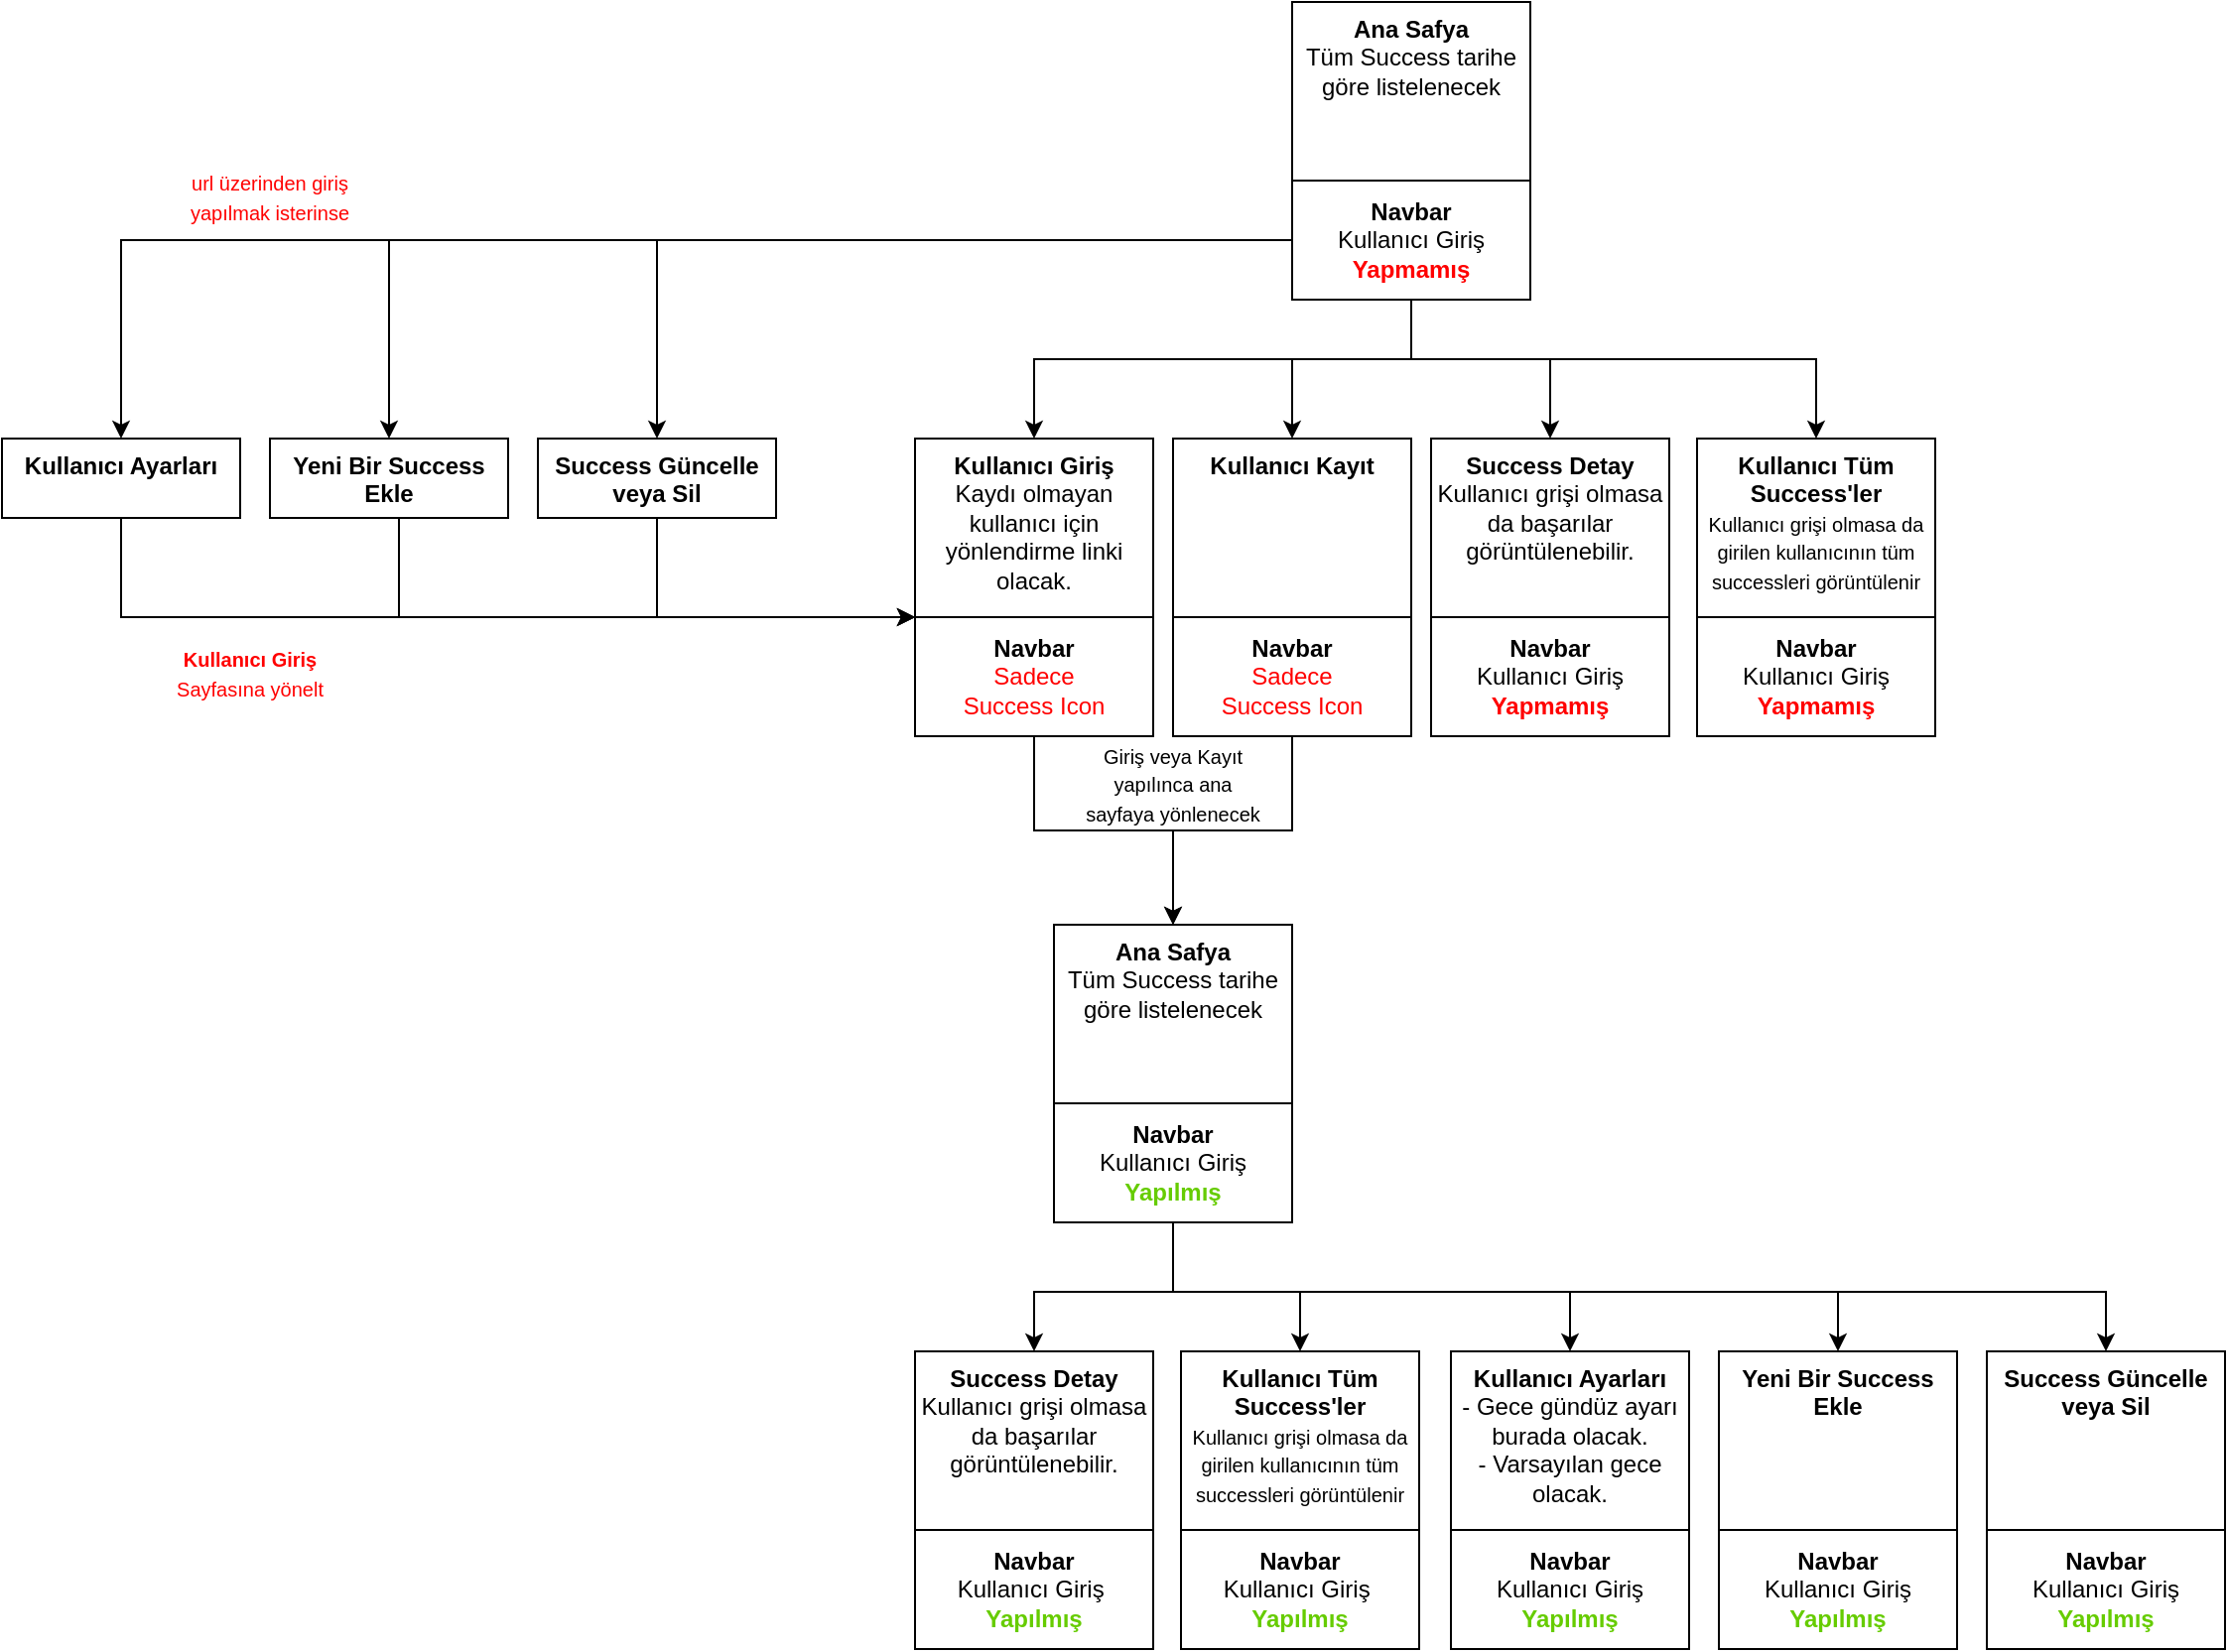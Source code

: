 <mxfile version="22.1.21" type="device">
  <diagram name="Sayfa -1" id="U9948sUQ6XA53Wcn0Kag">
    <mxGraphModel dx="1444" dy="983" grid="1" gridSize="10" guides="1" tooltips="1" connect="1" arrows="1" fold="1" page="1" pageScale="1" pageWidth="1169" pageHeight="827" math="0" shadow="0">
      <root>
        <mxCell id="0" />
        <mxCell id="1" parent="0" />
        <mxCell id="ErLo5owCoa9dXtRcaDhM-5" value="" style="group" parent="1" vertex="1" connectable="0">
          <mxGeometry x="690" y="20" width="120" height="150" as="geometry" />
        </mxCell>
        <mxCell id="ErLo5owCoa9dXtRcaDhM-2" value="&lt;b style=&quot;border-color: var(--border-color);&quot;&gt;Ana Safya&lt;/b&gt;&lt;br style=&quot;border-color: var(--border-color);&quot;&gt;Tüm Success tarihe göre listelenecek" style="rounded=0;whiteSpace=wrap;html=1;verticalAlign=top;" parent="ErLo5owCoa9dXtRcaDhM-5" vertex="1">
          <mxGeometry width="120" height="90" as="geometry" />
        </mxCell>
        <mxCell id="ErLo5owCoa9dXtRcaDhM-4" value="&lt;b&gt;Navbar&lt;/b&gt;&lt;br&gt;Kullanıcı Giriş &lt;font color=&quot;#ff0000&quot;&gt;&lt;b&gt;Yapmamış&lt;/b&gt;&lt;/font&gt;" style="rounded=0;whiteSpace=wrap;html=1;" parent="ErLo5owCoa9dXtRcaDhM-5" vertex="1">
          <mxGeometry y="90" width="120" height="60" as="geometry" />
        </mxCell>
        <mxCell id="ErLo5owCoa9dXtRcaDhM-6" value="" style="group" parent="1" vertex="1" connectable="0">
          <mxGeometry x="570" y="485" width="120" height="150" as="geometry" />
        </mxCell>
        <mxCell id="ErLo5owCoa9dXtRcaDhM-7" value="&lt;b style=&quot;border-color: var(--border-color);&quot;&gt;Ana Safya&lt;/b&gt;&lt;br style=&quot;border-color: var(--border-color);&quot;&gt;Tüm Success tarihe göre listelenecek" style="rounded=0;whiteSpace=wrap;html=1;verticalAlign=top;" parent="ErLo5owCoa9dXtRcaDhM-6" vertex="1">
          <mxGeometry width="120" height="90" as="geometry" />
        </mxCell>
        <mxCell id="ErLo5owCoa9dXtRcaDhM-8" value="&lt;b&gt;Navbar&lt;/b&gt;&lt;br&gt;Kullanıcı Giriş &lt;font color=&quot;#66cc00&quot;&gt;&lt;b&gt;Yapılmış&lt;/b&gt;&lt;/font&gt;" style="rounded=0;whiteSpace=wrap;html=1;" parent="ErLo5owCoa9dXtRcaDhM-6" vertex="1">
          <mxGeometry y="90" width="120" height="60" as="geometry" />
        </mxCell>
        <mxCell id="ErLo5owCoa9dXtRcaDhM-9" value="" style="group" parent="1" vertex="1" connectable="0">
          <mxGeometry x="500" y="240" width="120" height="150" as="geometry" />
        </mxCell>
        <mxCell id="SocbjLumG32bId9NuuIr-17" value="" style="group" vertex="1" connectable="0" parent="ErLo5owCoa9dXtRcaDhM-9">
          <mxGeometry width="120" height="150" as="geometry" />
        </mxCell>
        <mxCell id="ErLo5owCoa9dXtRcaDhM-10" value="&lt;b style=&quot;border-color: var(--border-color);&quot;&gt;Kullanıcı Giriş&lt;br&gt;&lt;/b&gt;Kaydı olmayan kullanıcı için yönlendirme linki olacak." style="rounded=0;whiteSpace=wrap;html=1;verticalAlign=top;" parent="SocbjLumG32bId9NuuIr-17" vertex="1">
          <mxGeometry width="120" height="90" as="geometry" />
        </mxCell>
        <mxCell id="ErLo5owCoa9dXtRcaDhM-11" value="&lt;b&gt;Navbar&lt;/b&gt;&lt;br&gt;&lt;font color=&quot;#ff0000&quot;&gt;Sadece &lt;br&gt;Success Icon&lt;/font&gt;" style="rounded=0;whiteSpace=wrap;html=1;" parent="SocbjLumG32bId9NuuIr-17" vertex="1">
          <mxGeometry y="90" width="120" height="60" as="geometry" />
        </mxCell>
        <mxCell id="ErLo5owCoa9dXtRcaDhM-12" value="" style="group" parent="1" vertex="1" connectable="0">
          <mxGeometry x="630" y="240" width="120" height="150" as="geometry" />
        </mxCell>
        <mxCell id="ErLo5owCoa9dXtRcaDhM-13" value="&lt;b style=&quot;border-color: var(--border-color);&quot;&gt;Kullanıcı Kayıt&lt;br&gt;&lt;/b&gt;" style="rounded=0;whiteSpace=wrap;html=1;verticalAlign=top;" parent="ErLo5owCoa9dXtRcaDhM-12" vertex="1">
          <mxGeometry width="120" height="90" as="geometry" />
        </mxCell>
        <mxCell id="ErLo5owCoa9dXtRcaDhM-14" value="&lt;b style=&quot;border-color: var(--border-color);&quot;&gt;Navbar&lt;/b&gt;&lt;br style=&quot;border-color: var(--border-color);&quot;&gt;&lt;font style=&quot;border-color: var(--border-color);&quot; color=&quot;#ff0000&quot;&gt;Sadece&lt;br style=&quot;border-color: var(--border-color);&quot;&gt;Success Icon&lt;/font&gt;" style="rounded=0;whiteSpace=wrap;html=1;" parent="ErLo5owCoa9dXtRcaDhM-12" vertex="1">
          <mxGeometry y="90" width="120" height="60" as="geometry" />
        </mxCell>
        <mxCell id="ErLo5owCoa9dXtRcaDhM-27" value="&lt;font style=&quot;font-size: 10px;&quot;&gt;Giriş veya Kayıt&lt;br style=&quot;border-color: var(--border-color);&quot;&gt;&lt;span style=&quot;background-color: rgb(255, 255, 255);&quot;&gt;yapılınca&amp;nbsp;&lt;/span&gt;&lt;span style=&quot;background-color: rgb(255, 255, 255);&quot;&gt;ana sayfaya&amp;nbsp;&lt;/span&gt;&lt;span style=&quot;background-color: rgb(255, 255, 255);&quot;&gt;yönlenecek&lt;/span&gt;&lt;/font&gt;" style="text;html=1;strokeColor=none;fillColor=none;align=center;verticalAlign=middle;whiteSpace=wrap;rounded=0;" parent="1" vertex="1">
          <mxGeometry x="575" y="396" width="110" height="36" as="geometry" />
        </mxCell>
        <mxCell id="SocbjLumG32bId9NuuIr-3" value="" style="group" vertex="1" connectable="0" parent="1">
          <mxGeometry x="760" y="240" width="120" height="150" as="geometry" />
        </mxCell>
        <mxCell id="SocbjLumG32bId9NuuIr-4" value="&lt;b style=&quot;border-color: var(--border-color);&quot;&gt;Success Detay&lt;/b&gt;&lt;br style=&quot;border-color: var(--border-color);&quot;&gt;Kullanıcı grişi olmasa da başarılar görüntülenebilir." style="rounded=0;whiteSpace=wrap;html=1;verticalAlign=top;" vertex="1" parent="SocbjLumG32bId9NuuIr-3">
          <mxGeometry width="120" height="90" as="geometry" />
        </mxCell>
        <mxCell id="SocbjLumG32bId9NuuIr-5" value="&lt;b&gt;Navbar&lt;/b&gt;&lt;br&gt;Kullanıcı Giriş &lt;font color=&quot;#ff0000&quot;&gt;&lt;b&gt;Yapmamış&lt;/b&gt;&lt;/font&gt;" style="rounded=0;whiteSpace=wrap;html=1;" vertex="1" parent="SocbjLumG32bId9NuuIr-3">
          <mxGeometry y="90" width="120" height="60" as="geometry" />
        </mxCell>
        <mxCell id="SocbjLumG32bId9NuuIr-9" value="" style="group" vertex="1" connectable="0" parent="1">
          <mxGeometry x="894" y="240" width="120" height="150" as="geometry" />
        </mxCell>
        <mxCell id="SocbjLumG32bId9NuuIr-10" value="&lt;b style=&quot;border-color: var(--border-color);&quot;&gt;Kullanıcı Tüm Success&#39;ler&lt;/b&gt;&lt;br style=&quot;border-color: var(--border-color);&quot;&gt;&lt;font style=&quot;font-size: 10px;&quot;&gt;Kullanıcı grişi olmasa da girilen kullanıcının tüm successleri görüntülenir&lt;/font&gt;" style="rounded=0;whiteSpace=wrap;html=1;verticalAlign=top;" vertex="1" parent="SocbjLumG32bId9NuuIr-9">
          <mxGeometry width="120" height="90" as="geometry" />
        </mxCell>
        <mxCell id="SocbjLumG32bId9NuuIr-11" value="&lt;b&gt;Navbar&lt;/b&gt;&lt;br&gt;Kullanıcı Giriş &lt;font color=&quot;#ff0000&quot;&gt;&lt;b&gt;Yapmamış&lt;/b&gt;&lt;/font&gt;" style="rounded=0;whiteSpace=wrap;html=1;" vertex="1" parent="SocbjLumG32bId9NuuIr-9">
          <mxGeometry y="90" width="120" height="60" as="geometry" />
        </mxCell>
        <mxCell id="SocbjLumG32bId9NuuIr-18" style="edgeStyle=orthogonalEdgeStyle;rounded=0;orthogonalLoop=1;jettySize=auto;html=1;entryX=0.5;entryY=0;entryDx=0;entryDy=0;" edge="1" parent="1" target="ErLo5owCoa9dXtRcaDhM-10">
          <mxGeometry relative="1" as="geometry">
            <mxPoint x="750" y="170" as="sourcePoint" />
            <Array as="points">
              <mxPoint x="750" y="170" />
              <mxPoint x="750" y="200" />
              <mxPoint x="560" y="200" />
            </Array>
          </mxGeometry>
        </mxCell>
        <mxCell id="SocbjLumG32bId9NuuIr-19" style="edgeStyle=orthogonalEdgeStyle;rounded=0;orthogonalLoop=1;jettySize=auto;html=1;entryX=0.5;entryY=0;entryDx=0;entryDy=0;" edge="1" parent="1" source="ErLo5owCoa9dXtRcaDhM-4" target="SocbjLumG32bId9NuuIr-10">
          <mxGeometry relative="1" as="geometry">
            <Array as="points">
              <mxPoint x="750" y="200" />
              <mxPoint x="954" y="200" />
            </Array>
          </mxGeometry>
        </mxCell>
        <mxCell id="SocbjLumG32bId9NuuIr-20" style="edgeStyle=orthogonalEdgeStyle;rounded=0;orthogonalLoop=1;jettySize=auto;html=1;entryX=0.5;entryY=0;entryDx=0;entryDy=0;" edge="1" parent="1" target="ErLo5owCoa9dXtRcaDhM-13">
          <mxGeometry relative="1" as="geometry">
            <mxPoint x="750" y="170" as="sourcePoint" />
            <Array as="points">
              <mxPoint x="750" y="200" />
              <mxPoint x="690" y="200" />
            </Array>
          </mxGeometry>
        </mxCell>
        <mxCell id="SocbjLumG32bId9NuuIr-21" style="edgeStyle=orthogonalEdgeStyle;rounded=0;orthogonalLoop=1;jettySize=auto;html=1;entryX=0.5;entryY=0;entryDx=0;entryDy=0;" edge="1" parent="1" target="SocbjLumG32bId9NuuIr-4">
          <mxGeometry relative="1" as="geometry">
            <mxPoint x="750" y="170" as="sourcePoint" />
            <Array as="points">
              <mxPoint x="750" y="170" />
              <mxPoint x="750" y="200" />
              <mxPoint x="820" y="200" />
            </Array>
          </mxGeometry>
        </mxCell>
        <mxCell id="SocbjLumG32bId9NuuIr-23" style="edgeStyle=orthogonalEdgeStyle;rounded=0;orthogonalLoop=1;jettySize=auto;html=1;" edge="1" parent="1" source="ErLo5owCoa9dXtRcaDhM-11" target="ErLo5owCoa9dXtRcaDhM-7">
          <mxGeometry relative="1" as="geometry" />
        </mxCell>
        <mxCell id="SocbjLumG32bId9NuuIr-24" style="edgeStyle=orthogonalEdgeStyle;rounded=0;orthogonalLoop=1;jettySize=auto;html=1;" edge="1" parent="1" source="ErLo5owCoa9dXtRcaDhM-14" target="ErLo5owCoa9dXtRcaDhM-7">
          <mxGeometry relative="1" as="geometry" />
        </mxCell>
        <mxCell id="SocbjLumG32bId9NuuIr-25" value="" style="group" vertex="1" connectable="0" parent="1">
          <mxGeometry x="500" y="700" width="120" height="150" as="geometry" />
        </mxCell>
        <mxCell id="SocbjLumG32bId9NuuIr-26" value="&lt;b style=&quot;border-color: var(--border-color);&quot;&gt;Success Detay&lt;/b&gt;&lt;br style=&quot;border-color: var(--border-color);&quot;&gt;Kullanıcı grişi olmasa da başarılar görüntülenebilir." style="rounded=0;whiteSpace=wrap;html=1;verticalAlign=top;" vertex="1" parent="SocbjLumG32bId9NuuIr-25">
          <mxGeometry width="120" height="90" as="geometry" />
        </mxCell>
        <mxCell id="SocbjLumG32bId9NuuIr-27" value="&lt;b style=&quot;border-color: var(--border-color);&quot;&gt;Navbar&lt;/b&gt;&lt;br style=&quot;border-color: var(--border-color);&quot;&gt;Kullanıcı Giriş&amp;nbsp;&lt;br&gt;&lt;font style=&quot;border-color: var(--border-color);&quot; color=&quot;#66cc00&quot;&gt;&lt;b style=&quot;border-color: var(--border-color);&quot;&gt;Yapılmış&lt;/b&gt;&lt;/font&gt;" style="rounded=0;whiteSpace=wrap;html=1;" vertex="1" parent="SocbjLumG32bId9NuuIr-25">
          <mxGeometry y="90" width="120" height="60" as="geometry" />
        </mxCell>
        <mxCell id="SocbjLumG32bId9NuuIr-28" value="" style="group" vertex="1" connectable="0" parent="1">
          <mxGeometry x="634" y="700" width="120" height="150" as="geometry" />
        </mxCell>
        <mxCell id="SocbjLumG32bId9NuuIr-29" value="&lt;b style=&quot;border-color: var(--border-color);&quot;&gt;Kullanıcı Tüm Success&#39;ler&lt;/b&gt;&lt;br style=&quot;border-color: var(--border-color);&quot;&gt;&lt;font style=&quot;font-size: 10px;&quot;&gt;Kullanıcı grişi olmasa da girilen kullanıcının tüm successleri görüntülenir&lt;/font&gt;" style="rounded=0;whiteSpace=wrap;html=1;verticalAlign=top;" vertex="1" parent="SocbjLumG32bId9NuuIr-28">
          <mxGeometry width="120" height="90" as="geometry" />
        </mxCell>
        <mxCell id="SocbjLumG32bId9NuuIr-30" value="&lt;b style=&quot;border-color: var(--border-color);&quot;&gt;Navbar&lt;/b&gt;&lt;br style=&quot;border-color: var(--border-color);&quot;&gt;Kullanıcı Giriş&amp;nbsp;&lt;br style=&quot;border-color: var(--border-color);&quot;&gt;&lt;font style=&quot;border-color: var(--border-color);&quot; color=&quot;#66cc00&quot;&gt;&lt;b style=&quot;border-color: var(--border-color);&quot;&gt;Yapılmış&lt;/b&gt;&lt;/font&gt;" style="rounded=0;whiteSpace=wrap;html=1;" vertex="1" parent="SocbjLumG32bId9NuuIr-28">
          <mxGeometry y="90" width="120" height="60" as="geometry" />
        </mxCell>
        <mxCell id="SocbjLumG32bId9NuuIr-31" style="edgeStyle=orthogonalEdgeStyle;rounded=0;orthogonalLoop=1;jettySize=auto;html=1;entryX=0.5;entryY=0;entryDx=0;entryDy=0;" edge="1" parent="1" source="ErLo5owCoa9dXtRcaDhM-8" target="SocbjLumG32bId9NuuIr-26">
          <mxGeometry relative="1" as="geometry">
            <Array as="points">
              <mxPoint x="630" y="670" />
              <mxPoint x="560" y="670" />
            </Array>
          </mxGeometry>
        </mxCell>
        <mxCell id="SocbjLumG32bId9NuuIr-32" style="edgeStyle=orthogonalEdgeStyle;rounded=0;orthogonalLoop=1;jettySize=auto;html=1;exitX=0.5;exitY=1;exitDx=0;exitDy=0;entryX=0.5;entryY=0;entryDx=0;entryDy=0;" edge="1" parent="1" source="ErLo5owCoa9dXtRcaDhM-8" target="SocbjLumG32bId9NuuIr-29">
          <mxGeometry relative="1" as="geometry">
            <Array as="points">
              <mxPoint x="630" y="670" />
              <mxPoint x="694" y="670" />
            </Array>
          </mxGeometry>
        </mxCell>
        <mxCell id="SocbjLumG32bId9NuuIr-40" value="" style="group" vertex="1" connectable="0" parent="1">
          <mxGeometry x="770" y="700" width="120" height="150" as="geometry" />
        </mxCell>
        <mxCell id="SocbjLumG32bId9NuuIr-41" value="&lt;b style=&quot;border-color: var(--border-color);&quot;&gt;Kullanıcı Ayarları&lt;/b&gt;&lt;br style=&quot;border-color: var(--border-color);&quot;&gt;&lt;span style=&quot;background-color: initial;&quot;&gt;- Gece gündüz ayarı burada olacak.&lt;/span&gt;&lt;br&gt;&lt;div style=&quot;&quot;&gt;&lt;span style=&quot;background-color: initial;&quot;&gt;- Varsayılan gece olacak.&lt;/span&gt;&lt;/div&gt;" style="rounded=0;whiteSpace=wrap;html=1;verticalAlign=top;" vertex="1" parent="SocbjLumG32bId9NuuIr-40">
          <mxGeometry width="120" height="90" as="geometry" />
        </mxCell>
        <mxCell id="SocbjLumG32bId9NuuIr-42" value="&lt;b&gt;Navbar&lt;/b&gt;&lt;br&gt;Kullanıcı Giriş &lt;font color=&quot;#66cc00&quot;&gt;&lt;b&gt;Yapılmış&lt;/b&gt;&lt;/font&gt;" style="rounded=0;whiteSpace=wrap;html=1;" vertex="1" parent="SocbjLumG32bId9NuuIr-40">
          <mxGeometry y="90" width="120" height="60" as="geometry" />
        </mxCell>
        <mxCell id="SocbjLumG32bId9NuuIr-43" style="edgeStyle=orthogonalEdgeStyle;rounded=0;orthogonalLoop=1;jettySize=auto;html=1;entryX=0.5;entryY=0;entryDx=0;entryDy=0;" edge="1" parent="1" target="SocbjLumG32bId9NuuIr-41">
          <mxGeometry relative="1" as="geometry">
            <mxPoint x="630" y="635" as="sourcePoint" />
            <Array as="points">
              <mxPoint x="630" y="670" />
              <mxPoint x="830" y="670" />
            </Array>
          </mxGeometry>
        </mxCell>
        <mxCell id="SocbjLumG32bId9NuuIr-44" value="" style="group" vertex="1" connectable="0" parent="1">
          <mxGeometry x="905" y="700" width="120" height="150" as="geometry" />
        </mxCell>
        <mxCell id="SocbjLumG32bId9NuuIr-45" value="&lt;b style=&quot;border-color: var(--border-color);&quot;&gt;Yeni Bir Success Ekle&lt;/b&gt;&lt;br style=&quot;border-color: var(--border-color);&quot;&gt;" style="rounded=0;whiteSpace=wrap;html=1;verticalAlign=top;" vertex="1" parent="SocbjLumG32bId9NuuIr-44">
          <mxGeometry width="120" height="90" as="geometry" />
        </mxCell>
        <mxCell id="SocbjLumG32bId9NuuIr-46" value="&lt;b&gt;Navbar&lt;/b&gt;&lt;br&gt;Kullanıcı Giriş &lt;font color=&quot;#66cc00&quot;&gt;&lt;b&gt;Yapılmış&lt;/b&gt;&lt;/font&gt;" style="rounded=0;whiteSpace=wrap;html=1;" vertex="1" parent="SocbjLumG32bId9NuuIr-44">
          <mxGeometry y="90" width="120" height="60" as="geometry" />
        </mxCell>
        <mxCell id="SocbjLumG32bId9NuuIr-54" style="edgeStyle=orthogonalEdgeStyle;rounded=0;orthogonalLoop=1;jettySize=auto;html=1;exitX=0.5;exitY=1;exitDx=0;exitDy=0;entryX=0.5;entryY=0;entryDx=0;entryDy=0;" edge="1" parent="1" source="ErLo5owCoa9dXtRcaDhM-8" target="SocbjLumG32bId9NuuIr-45">
          <mxGeometry relative="1" as="geometry">
            <Array as="points">
              <mxPoint x="630" y="670" />
              <mxPoint x="965" y="670" />
            </Array>
          </mxGeometry>
        </mxCell>
        <mxCell id="SocbjLumG32bId9NuuIr-55" value="" style="group" vertex="1" connectable="0" parent="1">
          <mxGeometry x="1040" y="700" width="120" height="150" as="geometry" />
        </mxCell>
        <mxCell id="SocbjLumG32bId9NuuIr-56" value="&lt;b&gt;Success Güncelle veya Sil&lt;/b&gt;" style="rounded=0;whiteSpace=wrap;html=1;verticalAlign=top;" vertex="1" parent="SocbjLumG32bId9NuuIr-55">
          <mxGeometry width="120" height="90" as="geometry" />
        </mxCell>
        <mxCell id="SocbjLumG32bId9NuuIr-57" value="&lt;b&gt;Navbar&lt;/b&gt;&lt;br&gt;Kullanıcı Giriş &lt;font color=&quot;#66cc00&quot;&gt;&lt;b&gt;Yapılmış&lt;/b&gt;&lt;/font&gt;" style="rounded=0;whiteSpace=wrap;html=1;" vertex="1" parent="SocbjLumG32bId9NuuIr-55">
          <mxGeometry y="90" width="120" height="60" as="geometry" />
        </mxCell>
        <mxCell id="SocbjLumG32bId9NuuIr-58" style="edgeStyle=orthogonalEdgeStyle;rounded=0;orthogonalLoop=1;jettySize=auto;html=1;exitX=0.5;exitY=1;exitDx=0;exitDy=0;" edge="1" parent="1" source="ErLo5owCoa9dXtRcaDhM-8" target="SocbjLumG32bId9NuuIr-56">
          <mxGeometry relative="1" as="geometry">
            <Array as="points">
              <mxPoint x="630" y="670" />
              <mxPoint x="1100" y="670" />
            </Array>
          </mxGeometry>
        </mxCell>
        <mxCell id="SocbjLumG32bId9NuuIr-79" style="edgeStyle=orthogonalEdgeStyle;rounded=0;orthogonalLoop=1;jettySize=auto;html=1;entryX=0;entryY=0;entryDx=0;entryDy=0;" edge="1" parent="1" source="SocbjLumG32bId9NuuIr-60" target="ErLo5owCoa9dXtRcaDhM-11">
          <mxGeometry relative="1" as="geometry">
            <mxPoint x="100" y="330" as="targetPoint" />
            <Array as="points">
              <mxPoint x="100" y="330" />
            </Array>
          </mxGeometry>
        </mxCell>
        <mxCell id="SocbjLumG32bId9NuuIr-60" value="&lt;b style=&quot;border-color: var(--border-color);&quot;&gt;Kullanıcı Ayarları&lt;/b&gt;&lt;br style=&quot;border-color: var(--border-color);&quot;&gt;" style="rounded=0;whiteSpace=wrap;html=1;verticalAlign=top;" vertex="1" parent="1">
          <mxGeometry x="40" y="240" width="120" height="40" as="geometry" />
        </mxCell>
        <mxCell id="SocbjLumG32bId9NuuIr-80" style="edgeStyle=orthogonalEdgeStyle;rounded=0;orthogonalLoop=1;jettySize=auto;html=1;" edge="1" parent="1" source="SocbjLumG32bId9NuuIr-63">
          <mxGeometry relative="1" as="geometry">
            <mxPoint x="500" y="330" as="targetPoint" />
            <Array as="points">
              <mxPoint x="240" y="330" />
            </Array>
          </mxGeometry>
        </mxCell>
        <mxCell id="SocbjLumG32bId9NuuIr-63" value="&lt;b style=&quot;border-color: var(--border-color);&quot;&gt;Yeni Bir Success Ekle&lt;/b&gt;&lt;br style=&quot;border-color: var(--border-color);&quot;&gt;" style="rounded=0;whiteSpace=wrap;html=1;verticalAlign=top;" vertex="1" parent="1">
          <mxGeometry x="175" y="240" width="120" height="40" as="geometry" />
        </mxCell>
        <mxCell id="SocbjLumG32bId9NuuIr-81" style="edgeStyle=orthogonalEdgeStyle;rounded=0;orthogonalLoop=1;jettySize=auto;html=1;entryX=0;entryY=1;entryDx=0;entryDy=0;" edge="1" parent="1" source="SocbjLumG32bId9NuuIr-66" target="ErLo5owCoa9dXtRcaDhM-10">
          <mxGeometry relative="1" as="geometry">
            <mxPoint x="370" y="330" as="targetPoint" />
            <Array as="points">
              <mxPoint x="370" y="330" />
            </Array>
          </mxGeometry>
        </mxCell>
        <mxCell id="SocbjLumG32bId9NuuIr-66" value="&lt;b&gt;Success Güncelle veya Sil&lt;/b&gt;" style="rounded=0;whiteSpace=wrap;html=1;verticalAlign=top;" vertex="1" parent="1">
          <mxGeometry x="310" y="240" width="120" height="40" as="geometry" />
        </mxCell>
        <mxCell id="SocbjLumG32bId9NuuIr-71" value="&lt;span style=&quot;font-size: 10px;&quot;&gt;&lt;font color=&quot;#ff0000&quot;&gt;url üzerinden giriş yapılmak isterinse&lt;/font&gt;&lt;/span&gt;" style="text;html=1;strokeColor=none;fillColor=none;align=center;verticalAlign=middle;whiteSpace=wrap;rounded=0;" vertex="1" parent="1">
          <mxGeometry x="120" y="100" width="110" height="36" as="geometry" />
        </mxCell>
        <mxCell id="SocbjLumG32bId9NuuIr-73" style="edgeStyle=orthogonalEdgeStyle;rounded=0;orthogonalLoop=1;jettySize=auto;html=1;exitX=0;exitY=0.5;exitDx=0;exitDy=0;" edge="1" parent="1" source="ErLo5owCoa9dXtRcaDhM-4" target="SocbjLumG32bId9NuuIr-60">
          <mxGeometry relative="1" as="geometry">
            <Array as="points">
              <mxPoint x="100" y="140" />
            </Array>
          </mxGeometry>
        </mxCell>
        <mxCell id="SocbjLumG32bId9NuuIr-74" style="edgeStyle=orthogonalEdgeStyle;rounded=0;orthogonalLoop=1;jettySize=auto;html=1;" edge="1" parent="1" target="SocbjLumG32bId9NuuIr-63">
          <mxGeometry relative="1" as="geometry">
            <mxPoint x="690" y="140" as="sourcePoint" />
            <Array as="points">
              <mxPoint x="690" y="140" />
              <mxPoint x="235" y="140" />
            </Array>
          </mxGeometry>
        </mxCell>
        <mxCell id="SocbjLumG32bId9NuuIr-75" style="edgeStyle=orthogonalEdgeStyle;rounded=0;orthogonalLoop=1;jettySize=auto;html=1;exitX=0;exitY=0.5;exitDx=0;exitDy=0;entryX=0.5;entryY=0;entryDx=0;entryDy=0;" edge="1" parent="1" source="ErLo5owCoa9dXtRcaDhM-4" target="SocbjLumG32bId9NuuIr-66">
          <mxGeometry relative="1" as="geometry">
            <Array as="points">
              <mxPoint x="370" y="140" />
            </Array>
          </mxGeometry>
        </mxCell>
        <mxCell id="SocbjLumG32bId9NuuIr-82" value="&lt;span style=&quot;font-size: 10px;&quot;&gt;&lt;font color=&quot;#ff0000&quot;&gt;&lt;b&gt;Kullanıcı Giriş&lt;/b&gt;&lt;br&gt;Sayfasına yönelt&lt;br&gt;&lt;/font&gt;&lt;/span&gt;" style="text;html=1;strokeColor=none;fillColor=none;align=center;verticalAlign=middle;whiteSpace=wrap;rounded=0;" vertex="1" parent="1">
          <mxGeometry x="110" y="340" width="110" height="36" as="geometry" />
        </mxCell>
      </root>
    </mxGraphModel>
  </diagram>
</mxfile>
